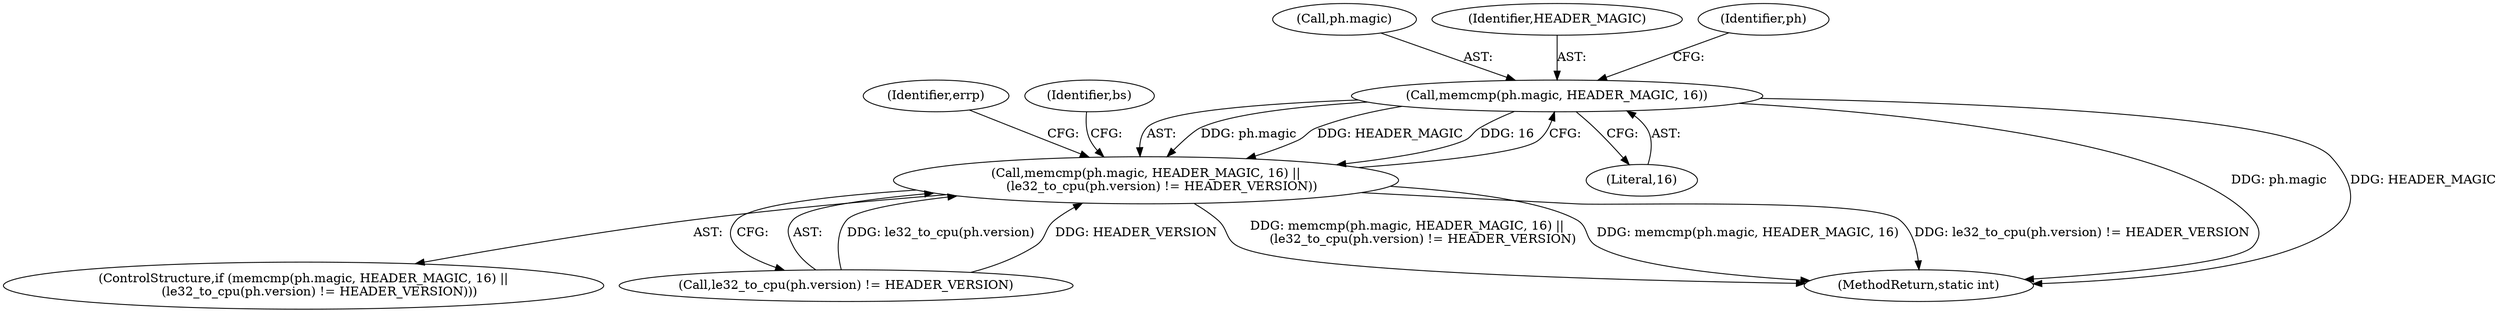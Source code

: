 digraph "0_qemu_afbcc40bee4ef51731102d7d4b499ee12fc182e1@API" {
"1000140" [label="(Call,memcmp(ph.magic, HEADER_MAGIC, 16))"];
"1000139" [label="(Call,memcmp(ph.magic, HEADER_MAGIC, 16) ||\n        (le32_to_cpu(ph.version) != HEADER_VERSION))"];
"1000154" [label="(Identifier,errp)"];
"1000138" [label="(ControlStructure,if (memcmp(ph.magic, HEADER_MAGIC, 16) ||\n        (le32_to_cpu(ph.version) != HEADER_VERSION)))"];
"1000141" [label="(Call,ph.magic)"];
"1000145" [label="(Literal,16)"];
"1000146" [label="(Call,le32_to_cpu(ph.version) != HEADER_VERSION)"];
"1000140" [label="(Call,memcmp(ph.magic, HEADER_MAGIC, 16))"];
"1000248" [label="(MethodReturn,static int)"];
"1000144" [label="(Identifier,HEADER_MAGIC)"];
"1000149" [label="(Identifier,ph)"];
"1000139" [label="(Call,memcmp(ph.magic, HEADER_MAGIC, 16) ||\n        (le32_to_cpu(ph.version) != HEADER_VERSION))"];
"1000163" [label="(Identifier,bs)"];
"1000140" -> "1000139"  [label="AST: "];
"1000140" -> "1000145"  [label="CFG: "];
"1000141" -> "1000140"  [label="AST: "];
"1000144" -> "1000140"  [label="AST: "];
"1000145" -> "1000140"  [label="AST: "];
"1000149" -> "1000140"  [label="CFG: "];
"1000139" -> "1000140"  [label="CFG: "];
"1000140" -> "1000248"  [label="DDG: ph.magic"];
"1000140" -> "1000248"  [label="DDG: HEADER_MAGIC"];
"1000140" -> "1000139"  [label="DDG: ph.magic"];
"1000140" -> "1000139"  [label="DDG: HEADER_MAGIC"];
"1000140" -> "1000139"  [label="DDG: 16"];
"1000139" -> "1000138"  [label="AST: "];
"1000139" -> "1000146"  [label="CFG: "];
"1000146" -> "1000139"  [label="AST: "];
"1000154" -> "1000139"  [label="CFG: "];
"1000163" -> "1000139"  [label="CFG: "];
"1000139" -> "1000248"  [label="DDG: memcmp(ph.magic, HEADER_MAGIC, 16) ||\n        (le32_to_cpu(ph.version) != HEADER_VERSION)"];
"1000139" -> "1000248"  [label="DDG: memcmp(ph.magic, HEADER_MAGIC, 16)"];
"1000139" -> "1000248"  [label="DDG: le32_to_cpu(ph.version) != HEADER_VERSION"];
"1000146" -> "1000139"  [label="DDG: le32_to_cpu(ph.version)"];
"1000146" -> "1000139"  [label="DDG: HEADER_VERSION"];
}
